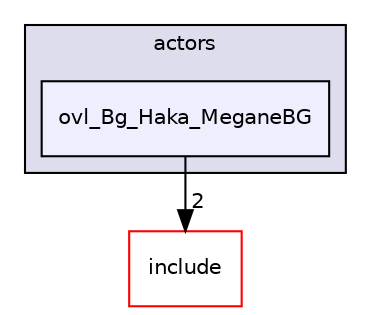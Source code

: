 digraph "src/overlays/actors/ovl_Bg_Haka_MeganeBG" {
  compound=true
  node [ fontsize="10", fontname="Helvetica"];
  edge [ labelfontsize="10", labelfontname="Helvetica"];
  subgraph clusterdir_e93473484be31ce7bcb356bd643a22f8 {
    graph [ bgcolor="#ddddee", pencolor="black", label="actors" fontname="Helvetica", fontsize="10", URL="dir_e93473484be31ce7bcb356bd643a22f8.html"]
  dir_e71efc7267eee70a562be9f3af458888 [shape=box, label="ovl_Bg_Haka_MeganeBG", style="filled", fillcolor="#eeeeff", pencolor="black", URL="dir_e71efc7267eee70a562be9f3af458888.html"];
  }
  dir_d44c64559bbebec7f509842c48db8b23 [shape=box label="include" fillcolor="white" style="filled" color="red" URL="dir_d44c64559bbebec7f509842c48db8b23.html"];
  dir_e71efc7267eee70a562be9f3af458888->dir_d44c64559bbebec7f509842c48db8b23 [headlabel="2", labeldistance=1.5 headhref="dir_000038_000000.html"];
}
